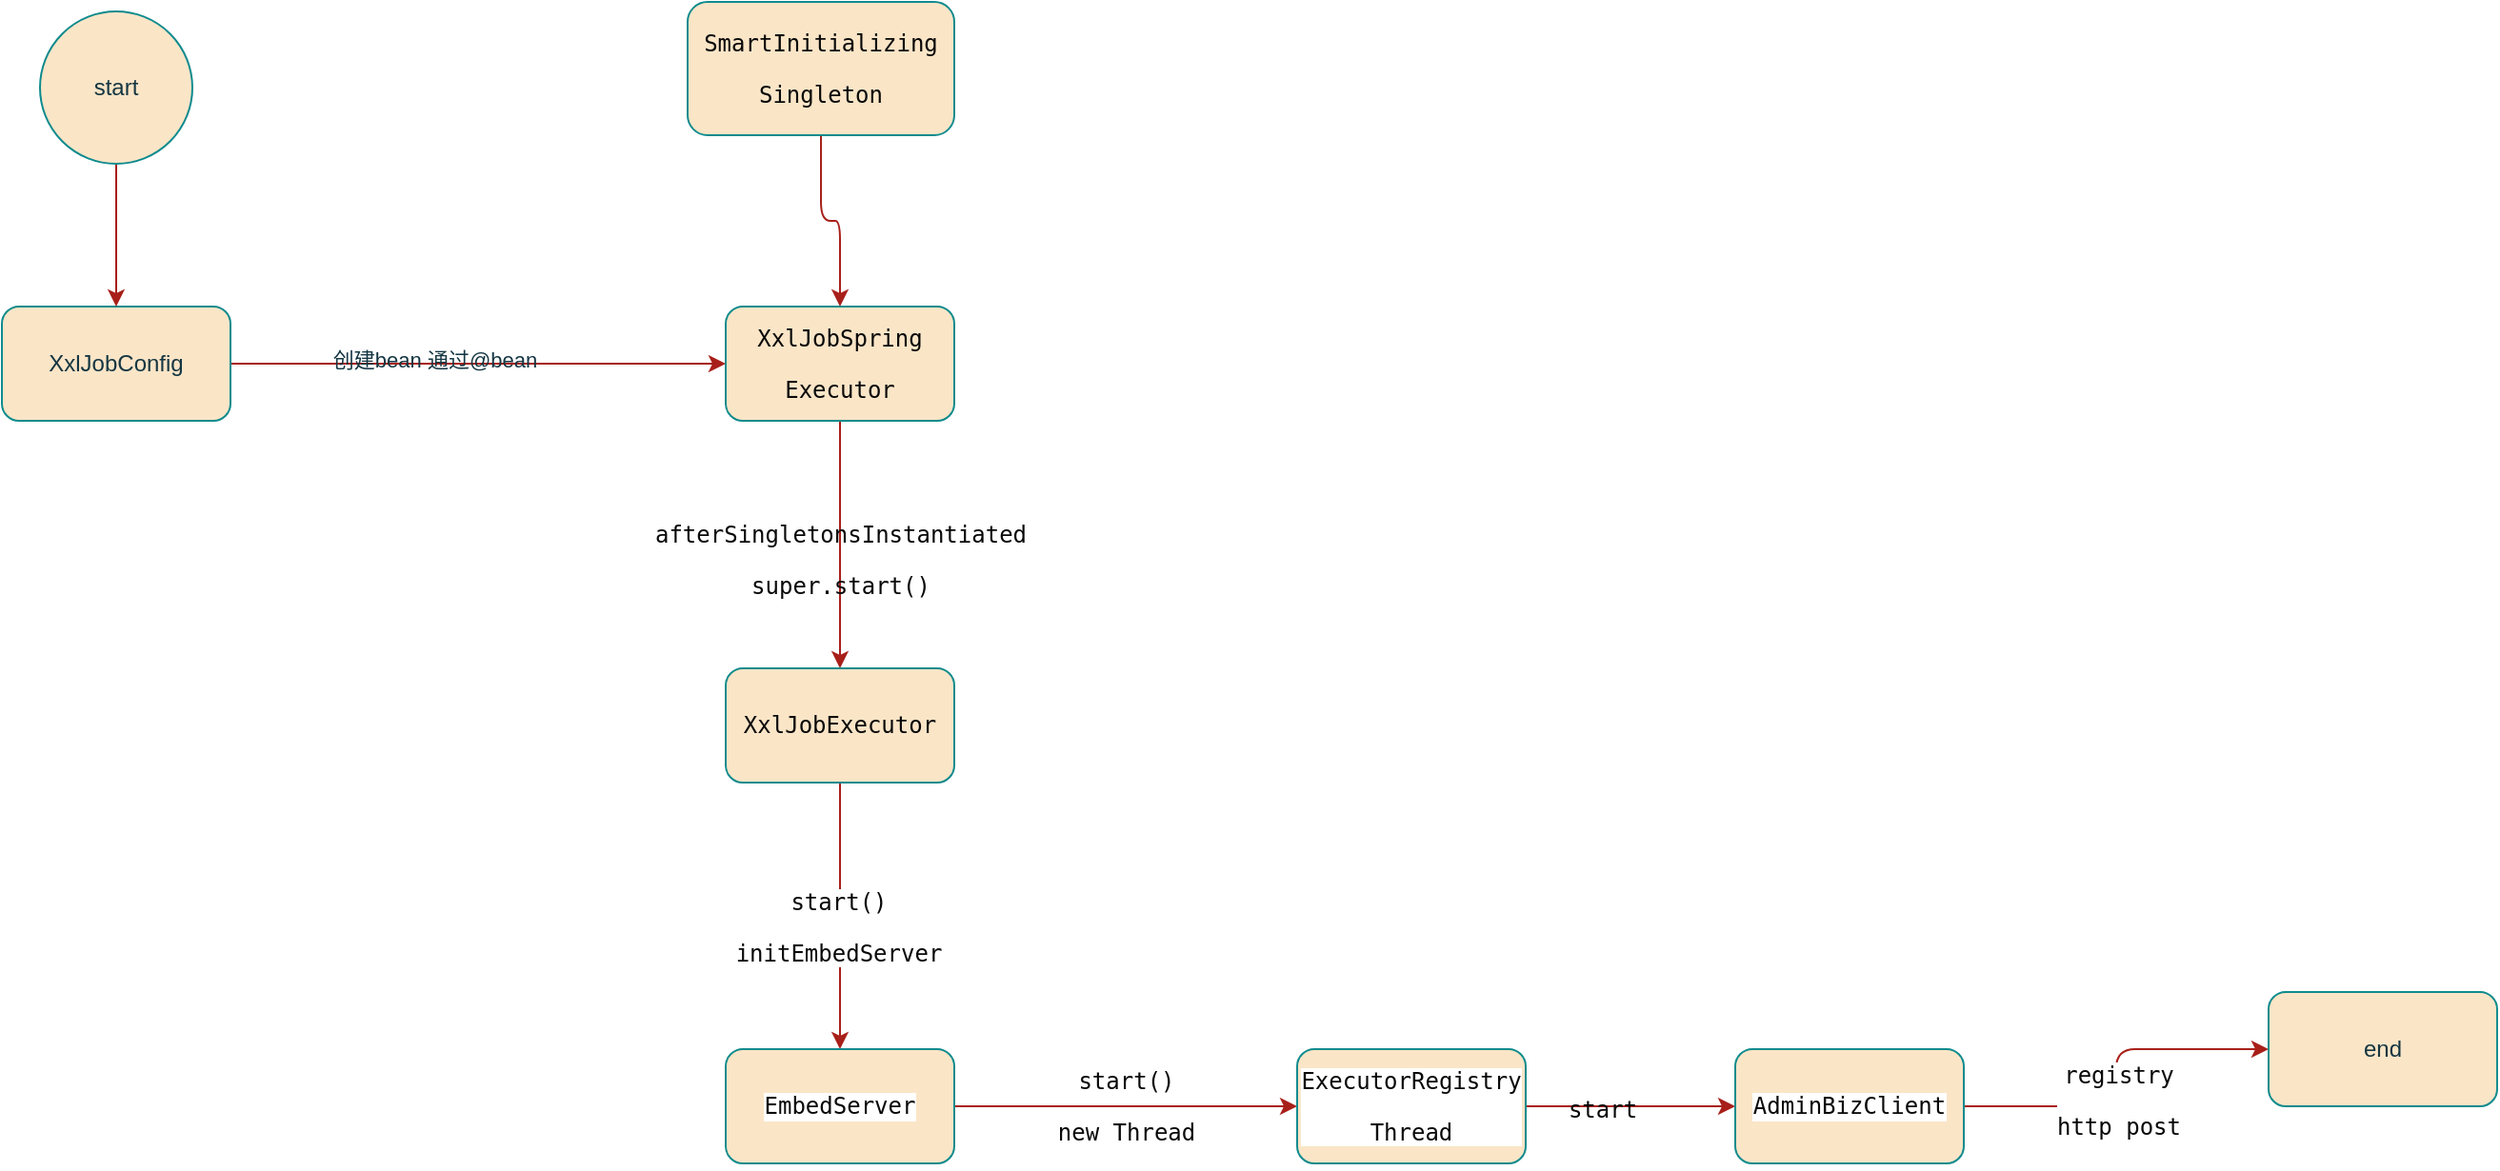 <mxfile version="20.8.16" type="device" pages="2"><diagram name="定时服务节点注册" id="L4gDUB5HOPaYCPxyjkHu"><mxGraphModel dx="1562" dy="859" grid="1" gridSize="10" guides="1" tooltips="1" connect="1" arrows="1" fold="1" page="1" pageScale="1" pageWidth="827" pageHeight="1169" background="none" math="0" shadow="0"><root><mxCell id="0"/><mxCell id="1" parent="0"/><mxCell id="UtM-PFLI9E5dDEgyjao9-10" value="" style="edgeStyle=orthogonalEdgeStyle;rounded=1;orthogonalLoop=1;jettySize=auto;html=1;labelBackgroundColor=none;strokeColor=#A8201A;fontColor=default;" parent="1" source="UtM-PFLI9E5dDEgyjao9-1" target="UtM-PFLI9E5dDEgyjao9-9" edge="1"><mxGeometry relative="1" as="geometry"/></mxCell><mxCell id="wSPWmWdZG0EXMUk1CF8J-2" value="创建bean 通过@bean&lt;br&gt;" style="edgeLabel;html=1;align=center;verticalAlign=middle;resizable=0;points=[];labelBackgroundColor=none;fontColor=#143642;" parent="UtM-PFLI9E5dDEgyjao9-10" vertex="1" connectable="0"><mxGeometry x="-0.18" y="2" relative="1" as="geometry"><mxPoint as="offset"/></mxGeometry></mxCell><mxCell id="UtM-PFLI9E5dDEgyjao9-1" value="XxlJobConfig" style="rounded=1;whiteSpace=wrap;html=1;labelBackgroundColor=none;fillColor=#FAE5C7;strokeColor=#0F8B8D;fontColor=#143642;" parent="1" vertex="1"><mxGeometry x="10" y="180" width="120" height="60" as="geometry"/></mxCell><mxCell id="UtM-PFLI9E5dDEgyjao9-8" value="" style="edgeStyle=orthogonalEdgeStyle;rounded=1;orthogonalLoop=1;jettySize=auto;html=1;labelBackgroundColor=none;strokeColor=#A8201A;fontColor=default;entryX=0.5;entryY=0;entryDx=0;entryDy=0;" parent="1" source="UtM-PFLI9E5dDEgyjao9-7" target="UtM-PFLI9E5dDEgyjao9-9" edge="1"><mxGeometry relative="1" as="geometry"/></mxCell><mxCell id="UtM-PFLI9E5dDEgyjao9-7" value="&lt;div style=&quot;color: rgb(8, 8, 8); font-family: &amp;quot;JetBrains Mono&amp;quot;, monospace; font-size: 9pt;&quot;&gt;&lt;pre style=&quot;&quot;&gt;SmartInitializing&lt;/pre&gt;&lt;pre style=&quot;&quot;&gt;Singleton&lt;/pre&gt;&lt;/div&gt;" style="rounded=1;whiteSpace=wrap;html=1;labelBackgroundColor=none;fillColor=#FAE5C7;strokeColor=#0F8B8D;fontColor=#143642;" parent="1" vertex="1"><mxGeometry x="370" y="20" width="140" height="70" as="geometry"/></mxCell><mxCell id="UtM-PFLI9E5dDEgyjao9-12" value="" style="edgeStyle=orthogonalEdgeStyle;rounded=1;orthogonalLoop=1;jettySize=auto;html=1;labelBackgroundColor=none;strokeColor=#A8201A;fontColor=default;" parent="1" source="UtM-PFLI9E5dDEgyjao9-9" target="UtM-PFLI9E5dDEgyjao9-11" edge="1"><mxGeometry relative="1" as="geometry"/></mxCell><mxCell id="wSPWmWdZG0EXMUk1CF8J-3" value="&lt;div style=&quot;color: rgb(8, 8, 8); font-family: &amp;quot;JetBrains Mono&amp;quot;, monospace; font-size: 9pt;&quot;&gt;&lt;pre&gt;afterSingletonsInstantiated&lt;/pre&gt;&lt;pre&gt;&lt;div style=&quot;font-family: &amp;quot;JetBrains Mono&amp;quot;, monospace; font-size: 9pt;&quot;&gt;&lt;pre&gt;super.start()&lt;/pre&gt;&lt;/div&gt;&lt;/pre&gt;&lt;/div&gt;" style="edgeLabel;html=1;align=center;verticalAlign=middle;resizable=0;points=[];labelBackgroundColor=none;fontColor=#143642;" parent="UtM-PFLI9E5dDEgyjao9-12" vertex="1" connectable="0"><mxGeometry x="0.291" y="2" relative="1" as="geometry"><mxPoint x="-2" y="-11" as="offset"/></mxGeometry></mxCell><mxCell id="UtM-PFLI9E5dDEgyjao9-9" value="&lt;div style=&quot;color: rgb(8, 8, 8); font-family: &amp;quot;JetBrains Mono&amp;quot;, monospace; font-size: 9pt;&quot;&gt;&lt;pre&gt;&lt;div style=&quot;font-family: &amp;quot;JetBrains Mono&amp;quot;, monospace; font-size: 9pt;&quot;&gt;&lt;pre&gt;&lt;div style=&quot;font-family: &amp;quot;JetBrains Mono&amp;quot;, monospace; font-size: 9pt;&quot;&gt;&lt;pre&gt;XxlJobSpring&lt;/pre&gt;&lt;pre&gt;Executor&lt;/pre&gt;&lt;/div&gt;&lt;/pre&gt;&lt;/div&gt;&lt;/pre&gt;&lt;/div&gt;" style="whiteSpace=wrap;html=1;rounded=1;labelBackgroundColor=none;fillColor=#FAE5C7;strokeColor=#0F8B8D;fontColor=#143642;" parent="1" vertex="1"><mxGeometry x="390" y="180" width="120" height="60" as="geometry"/></mxCell><mxCell id="UtM-PFLI9E5dDEgyjao9-15" value="" style="edgeStyle=orthogonalEdgeStyle;rounded=1;orthogonalLoop=1;jettySize=auto;html=1;labelBackgroundColor=none;strokeColor=#A8201A;fontColor=default;" parent="1" source="UtM-PFLI9E5dDEgyjao9-11" target="UtM-PFLI9E5dDEgyjao9-14" edge="1"><mxGeometry relative="1" as="geometry"/></mxCell><mxCell id="UtM-PFLI9E5dDEgyjao9-16" value="&lt;div style=&quot;color: rgb(8, 8, 8); font-family: &amp;quot;JetBrains Mono&amp;quot;, monospace; font-size: 9pt;&quot;&gt;&lt;pre&gt;&lt;div style=&quot;background-color: rgb(255, 255, 255); font-family: &amp;quot;JetBrains Mono&amp;quot;, monospace; font-size: 9pt;&quot;&gt;&lt;pre&gt;start()&lt;/pre&gt;&lt;pre&gt;&lt;div style=&quot;font-family: &amp;quot;JetBrains Mono&amp;quot;, monospace; font-size: 9pt;&quot;&gt;&lt;pre&gt;initEmbedServer&lt;/pre&gt;&lt;/div&gt;&lt;/pre&gt;&lt;/div&gt;&lt;/pre&gt;&lt;/div&gt;" style="edgeLabel;html=1;align=center;verticalAlign=middle;resizable=0;points=[];labelBackgroundColor=none;fontColor=#143642;rounded=1;" parent="UtM-PFLI9E5dDEgyjao9-15" vertex="1" connectable="0"><mxGeometry x="0.075" y="-1" relative="1" as="geometry"><mxPoint as="offset"/></mxGeometry></mxCell><mxCell id="UtM-PFLI9E5dDEgyjao9-11" value="&lt;pre style=&quot;border-color: var(--border-color); color: rgb(8, 8, 8);&quot;&gt;XxlJobExecutor&lt;/pre&gt;" style="whiteSpace=wrap;html=1;rounded=1;labelBackgroundColor=none;fillColor=#FAE5C7;strokeColor=#0F8B8D;fontColor=#143642;" parent="1" vertex="1"><mxGeometry x="390" y="370" width="120" height="60" as="geometry"/></mxCell><mxCell id="UtM-PFLI9E5dDEgyjao9-18" value="" style="edgeStyle=orthogonalEdgeStyle;rounded=1;orthogonalLoop=1;jettySize=auto;html=1;labelBackgroundColor=none;strokeColor=#A8201A;fontColor=default;" parent="1" source="UtM-PFLI9E5dDEgyjao9-14" target="UtM-PFLI9E5dDEgyjao9-17" edge="1"><mxGeometry relative="1" as="geometry"/></mxCell><mxCell id="UtM-PFLI9E5dDEgyjao9-19" value="&lt;div style=&quot;color: rgb(8, 8, 8); font-family: &amp;quot;JetBrains Mono&amp;quot;, monospace; font-size: 9pt;&quot;&gt;&lt;pre&gt;start()&lt;/pre&gt;&lt;pre&gt;&lt;div style=&quot;background-color: rgb(255, 255, 255); font-family: &amp;quot;JetBrains Mono&amp;quot;, monospace; font-size: 9pt;&quot;&gt;&lt;pre&gt;new Thread&lt;/pre&gt;&lt;/div&gt;&lt;/pre&gt;&lt;/div&gt;" style="edgeLabel;html=1;align=center;verticalAlign=middle;resizable=0;points=[];labelBackgroundColor=none;fontColor=#143642;rounded=1;" parent="UtM-PFLI9E5dDEgyjao9-18" vertex="1" connectable="0"><mxGeometry relative="1" as="geometry"><mxPoint as="offset"/></mxGeometry></mxCell><mxCell id="UtM-PFLI9E5dDEgyjao9-14" value="&lt;div style=&quot;background-color:#ffffff;color:#080808;font-family:'JetBrains Mono',monospace;font-size:9.0pt;&quot;&gt;&lt;pre&gt;EmbedServer&lt;/pre&gt;&lt;/div&gt;" style="whiteSpace=wrap;html=1;rounded=1;labelBackgroundColor=none;fillColor=#FAE5C7;strokeColor=#0F8B8D;fontColor=#143642;" parent="1" vertex="1"><mxGeometry x="390" y="570" width="120" height="60" as="geometry"/></mxCell><mxCell id="UtM-PFLI9E5dDEgyjao9-21" value="" style="edgeStyle=orthogonalEdgeStyle;rounded=1;orthogonalLoop=1;jettySize=auto;html=1;labelBackgroundColor=none;strokeColor=#A8201A;fontColor=default;" parent="1" source="UtM-PFLI9E5dDEgyjao9-17" target="UtM-PFLI9E5dDEgyjao9-20" edge="1"><mxGeometry relative="1" as="geometry"/></mxCell><mxCell id="wSPWmWdZG0EXMUk1CF8J-4" value="&lt;div style=&quot;color: rgb(8, 8, 8); font-family: &amp;quot;JetBrains Mono&amp;quot;, monospace; font-size: 9pt;&quot;&gt;&lt;pre&gt;start&lt;/pre&gt;&lt;/div&gt;" style="edgeLabel;html=1;align=center;verticalAlign=middle;resizable=0;points=[];labelBackgroundColor=none;fontColor=#143642;" parent="UtM-PFLI9E5dDEgyjao9-21" vertex="1" connectable="0"><mxGeometry x="-0.28" y="-2" relative="1" as="geometry"><mxPoint as="offset"/></mxGeometry></mxCell><mxCell id="UtM-PFLI9E5dDEgyjao9-17" value="&lt;div style=&quot;background-color:#ffffff;color:#080808;font-family:'JetBrains Mono',monospace;font-size:9.0pt;&quot;&gt;&lt;pre&gt;&lt;div style=&quot;font-family: &amp;quot;JetBrains Mono&amp;quot;, monospace; font-size: 9pt;&quot;&gt;&lt;pre&gt;&lt;pre style=&quot;border-color: var(--border-color);&quot;&gt;ExecutorRegistry&lt;/pre&gt;&lt;pre style=&quot;border-color: var(--border-color);&quot;&gt;Thread&lt;/pre&gt;&lt;/pre&gt;&lt;/div&gt;&lt;/pre&gt;&lt;/div&gt;" style="whiteSpace=wrap;html=1;rounded=1;labelBackgroundColor=none;fillColor=#FAE5C7;strokeColor=#0F8B8D;fontColor=#143642;" parent="1" vertex="1"><mxGeometry x="690" y="570" width="120" height="60" as="geometry"/></mxCell><mxCell id="UtM-PFLI9E5dDEgyjao9-23" value="" style="edgeStyle=orthogonalEdgeStyle;rounded=1;orthogonalLoop=1;jettySize=auto;html=1;labelBackgroundColor=none;strokeColor=#A8201A;fontColor=default;" parent="1" source="UtM-PFLI9E5dDEgyjao9-20" target="UtM-PFLI9E5dDEgyjao9-22" edge="1"><mxGeometry relative="1" as="geometry"/></mxCell><mxCell id="UtM-PFLI9E5dDEgyjao9-24" value="&lt;div style=&quot;background-color:#ffffff;color:#080808;font-family:'JetBrains Mono',monospace;font-size:9.0pt;&quot;&gt;&lt;pre&gt;registry&lt;/pre&gt;&lt;pre&gt;http post&lt;/pre&gt;&lt;/div&gt;" style="edgeLabel;html=1;align=center;verticalAlign=middle;resizable=0;points=[];labelBackgroundColor=none;fontColor=#143642;rounded=1;" parent="UtM-PFLI9E5dDEgyjao9-23" vertex="1" connectable="0"><mxGeometry x="-0.125" y="-1" relative="1" as="geometry"><mxPoint as="offset"/></mxGeometry></mxCell><mxCell id="UtM-PFLI9E5dDEgyjao9-20" value="&lt;div style=&quot;background-color:#ffffff;color:#080808;font-family:'JetBrains Mono',monospace;font-size:9.0pt;&quot;&gt;&lt;pre&gt;&lt;div style=&quot;font-family: &amp;quot;JetBrains Mono&amp;quot;, monospace; font-size: 9pt;&quot;&gt;&lt;pre&gt;AdminBizClient&lt;/pre&gt;&lt;/div&gt;&lt;/pre&gt;&lt;/div&gt;" style="whiteSpace=wrap;html=1;rounded=1;labelBackgroundColor=none;fillColor=#FAE5C7;strokeColor=#0F8B8D;fontColor=#143642;" parent="1" vertex="1"><mxGeometry x="920" y="570" width="120" height="60" as="geometry"/></mxCell><mxCell id="UtM-PFLI9E5dDEgyjao9-22" value="end" style="whiteSpace=wrap;html=1;rounded=1;labelBackgroundColor=none;fillColor=#FAE5C7;strokeColor=#0F8B8D;fontColor=#143642;" parent="1" vertex="1"><mxGeometry x="1200" y="540" width="120" height="60" as="geometry"/></mxCell><mxCell id="wSPWmWdZG0EXMUk1CF8J-6" value="" style="edgeStyle=orthogonalEdgeStyle;rounded=0;orthogonalLoop=1;jettySize=auto;html=1;labelBackgroundColor=none;strokeColor=#A8201A;fontColor=default;" parent="1" source="wSPWmWdZG0EXMUk1CF8J-5" target="UtM-PFLI9E5dDEgyjao9-1" edge="1"><mxGeometry relative="1" as="geometry"/></mxCell><mxCell id="wSPWmWdZG0EXMUk1CF8J-5" value="start&lt;br&gt;" style="ellipse;whiteSpace=wrap;html=1;aspect=fixed;labelBackgroundColor=none;fillColor=#FAE5C7;strokeColor=#0F8B8D;fontColor=#143642;" parent="1" vertex="1"><mxGeometry x="30" y="25" width="80" height="80" as="geometry"/></mxCell></root></mxGraphModel></diagram><diagram id="OxEUelnoT9tCixduqyT8" name="领域模型分析"><mxGraphModel dx="1562" dy="859" grid="1" gridSize="10" guides="1" tooltips="1" connect="1" arrows="1" fold="1" page="1" pageScale="1" pageWidth="827" pageHeight="1169" math="0" shadow="0"><root><mxCell id="0"/><mxCell id="1" parent="0"/><mxCell id="9LwxKNabf2dvlCQmlLuv-4" value="" style="edgeStyle=orthogonalEdgeStyle;rounded=0;orthogonalLoop=1;jettySize=auto;html=1;" parent="1" source="9LwxKNabf2dvlCQmlLuv-2" target="9LwxKNabf2dvlCQmlLuv-3" edge="1"><mxGeometry relative="1" as="geometry"/></mxCell><mxCell id="9LwxKNabf2dvlCQmlLuv-10" value="1:n" style="edgeLabel;html=1;align=center;verticalAlign=middle;resizable=0;points=[];" parent="9LwxKNabf2dvlCQmlLuv-4" vertex="1" connectable="0"><mxGeometry x="-0.341" y="2" relative="1" as="geometry"><mxPoint as="offset"/></mxGeometry></mxCell><mxCell id="9LwxKNabf2dvlCQmlLuv-2" value="医院&lt;br&gt;" style="rounded=0;whiteSpace=wrap;html=1;" parent="1" vertex="1"><mxGeometry x="100" y="10" width="120" height="60" as="geometry"/></mxCell><mxCell id="9LwxKNabf2dvlCQmlLuv-36" style="edgeStyle=orthogonalEdgeStyle;rounded=0;orthogonalLoop=1;jettySize=auto;html=1;" parent="1" source="9LwxKNabf2dvlCQmlLuv-3" target="9LwxKNabf2dvlCQmlLuv-5" edge="1"><mxGeometry relative="1" as="geometry"><Array as="points"><mxPoint x="540" y="140"/><mxPoint x="130" y="140"/></Array></mxGeometry></mxCell><mxCell id="9LwxKNabf2dvlCQmlLuv-37" value="N:N" style="edgeLabel;html=1;align=center;verticalAlign=middle;resizable=0;points=[];" parent="9LwxKNabf2dvlCQmlLuv-36" vertex="1" connectable="0"><mxGeometry x="0.119" y="3" relative="1" as="geometry"><mxPoint as="offset"/></mxGeometry></mxCell><mxCell id="9LwxKNabf2dvlCQmlLuv-3" value="医生" style="rounded=0;whiteSpace=wrap;html=1;" parent="1" vertex="1"><mxGeometry x="480" y="10" width="120" height="60" as="geometry"/></mxCell><mxCell id="9LwxKNabf2dvlCQmlLuv-5" value="大项" style="rounded=0;whiteSpace=wrap;html=1;" parent="1" vertex="1"><mxGeometry x="80" y="280" width="120" height="60" as="geometry"/></mxCell><mxCell id="9LwxKNabf2dvlCQmlLuv-8" style="edgeStyle=orthogonalEdgeStyle;rounded=0;orthogonalLoop=1;jettySize=auto;html=1;entryX=1;entryY=0.5;entryDx=0;entryDy=0;" parent="1" source="9LwxKNabf2dvlCQmlLuv-6" target="9LwxKNabf2dvlCQmlLuv-5" edge="1"><mxGeometry relative="1" as="geometry"/></mxCell><mxCell id="9LwxKNabf2dvlCQmlLuv-9" value="n:1&lt;br&gt;" style="edgeLabel;html=1;align=center;verticalAlign=middle;resizable=0;points=[];" parent="9LwxKNabf2dvlCQmlLuv-8" vertex="1" connectable="0"><mxGeometry x="-0.489" y="-2" relative="1" as="geometry"><mxPoint as="offset"/></mxGeometry></mxCell><mxCell id="9LwxKNabf2dvlCQmlLuv-12" value="" style="edgeStyle=orthogonalEdgeStyle;rounded=0;orthogonalLoop=1;jettySize=auto;html=1;" parent="1" source="9LwxKNabf2dvlCQmlLuv-6" target="9LwxKNabf2dvlCQmlLuv-11" edge="1"><mxGeometry relative="1" as="geometry"/></mxCell><mxCell id="9LwxKNabf2dvlCQmlLuv-13" value="1：n" style="edgeLabel;html=1;align=center;verticalAlign=middle;resizable=0;points=[];" parent="9LwxKNabf2dvlCQmlLuv-12" vertex="1" connectable="0"><mxGeometry x="0.067" relative="1" as="geometry"><mxPoint as="offset"/></mxGeometry></mxCell><mxCell id="9LwxKNabf2dvlCQmlLuv-23" value="" style="edgeStyle=orthogonalEdgeStyle;rounded=0;orthogonalLoop=1;jettySize=auto;html=1;" parent="1" source="9LwxKNabf2dvlCQmlLuv-6" target="9LwxKNabf2dvlCQmlLuv-22" edge="1"><mxGeometry relative="1" as="geometry"/></mxCell><mxCell id="9LwxKNabf2dvlCQmlLuv-24" value="1：n" style="edgeLabel;html=1;align=center;verticalAlign=middle;resizable=0;points=[];" parent="9LwxKNabf2dvlCQmlLuv-23" vertex="1" connectable="0"><mxGeometry x="0.025" y="1" relative="1" as="geometry"><mxPoint as="offset"/></mxGeometry></mxCell><mxCell id="9LwxKNabf2dvlCQmlLuv-6" value="检测机构" style="whiteSpace=wrap;html=1;" parent="1" vertex="1"><mxGeometry x="380" y="280" width="120" height="60" as="geometry"/></mxCell><mxCell id="9LwxKNabf2dvlCQmlLuv-19" style="edgeStyle=orthogonalEdgeStyle;rounded=0;orthogonalLoop=1;jettySize=auto;html=1;entryX=1;entryY=0.5;entryDx=0;entryDy=0;" parent="1" source="9LwxKNabf2dvlCQmlLuv-11" target="9LwxKNabf2dvlCQmlLuv-3" edge="1"><mxGeometry relative="1" as="geometry"/></mxCell><mxCell id="9LwxKNabf2dvlCQmlLuv-20" value="n:1" style="edgeLabel;html=1;align=center;verticalAlign=middle;resizable=0;points=[];" parent="9LwxKNabf2dvlCQmlLuv-19" vertex="1" connectable="0"><mxGeometry x="-0.288" relative="1" as="geometry"><mxPoint as="offset"/></mxGeometry></mxCell><mxCell id="9LwxKNabf2dvlCQmlLuv-11" value="专员&lt;br&gt;" style="whiteSpace=wrap;html=1;" parent="1" vertex="1"><mxGeometry x="780" y="10" width="120" height="60" as="geometry"/></mxCell><mxCell id="9LwxKNabf2dvlCQmlLuv-26" style="edgeStyle=orthogonalEdgeStyle;rounded=0;orthogonalLoop=1;jettySize=auto;html=1;entryX=1;entryY=0.5;entryDx=0;entryDy=0;" parent="1" source="9LwxKNabf2dvlCQmlLuv-21" target="9LwxKNabf2dvlCQmlLuv-22" edge="1"><mxGeometry relative="1" as="geometry"/></mxCell><mxCell id="9LwxKNabf2dvlCQmlLuv-27" value="1：1" style="edgeLabel;html=1;align=center;verticalAlign=middle;resizable=0;points=[];" parent="9LwxKNabf2dvlCQmlLuv-26" vertex="1" connectable="0"><mxGeometry x="-0.204" y="3" relative="1" as="geometry"><mxPoint as="offset"/></mxGeometry></mxCell><mxCell id="9LwxKNabf2dvlCQmlLuv-29" value="" style="edgeStyle=orthogonalEdgeStyle;rounded=0;orthogonalLoop=1;jettySize=auto;html=1;" parent="1" source="9LwxKNabf2dvlCQmlLuv-21" target="9LwxKNabf2dvlCQmlLuv-28" edge="1"><mxGeometry relative="1" as="geometry"/></mxCell><mxCell id="9LwxKNabf2dvlCQmlLuv-34" style="edgeStyle=orthogonalEdgeStyle;rounded=0;orthogonalLoop=1;jettySize=auto;html=1;entryX=0.5;entryY=1;entryDx=0;entryDy=0;" parent="1" source="9LwxKNabf2dvlCQmlLuv-21" target="9LwxKNabf2dvlCQmlLuv-3" edge="1"><mxGeometry relative="1" as="geometry"><Array as="points"><mxPoint x="540" y="600"/><mxPoint x="540" y="150"/></Array></mxGeometry></mxCell><mxCell id="9LwxKNabf2dvlCQmlLuv-35" value="1:n" style="edgeLabel;html=1;align=center;verticalAlign=middle;resizable=0;points=[];" parent="9LwxKNabf2dvlCQmlLuv-34" vertex="1" connectable="0"><mxGeometry x="-0.043" y="-2" relative="1" as="geometry"><mxPoint as="offset"/></mxGeometry></mxCell><mxCell id="9LwxKNabf2dvlCQmlLuv-21" value="患者&lt;br&gt;" style="whiteSpace=wrap;html=1;" parent="1" vertex="1"><mxGeometry x="600" y="585" width="120" height="60" as="geometry"/></mxCell><mxCell id="9LwxKNabf2dvlCQmlLuv-22" value="检测项目" style="whiteSpace=wrap;html=1;" parent="1" vertex="1"><mxGeometry x="354" y="590" width="120" height="60" as="geometry"/></mxCell><mxCell id="9LwxKNabf2dvlCQmlLuv-28" value="检测单" style="whiteSpace=wrap;html=1;" parent="1" vertex="1"><mxGeometry x="827" y="585" width="120" height="60" as="geometry"/></mxCell><mxCell id="9LwxKNabf2dvlCQmlLuv-32" style="edgeStyle=orthogonalEdgeStyle;rounded=0;orthogonalLoop=1;jettySize=auto;html=1;entryX=0;entryY=0.633;entryDx=0;entryDy=0;entryPerimeter=0;" parent="1" source="9LwxKNabf2dvlCQmlLuv-30" target="9LwxKNabf2dvlCQmlLuv-22" edge="1"><mxGeometry relative="1" as="geometry"/></mxCell><mxCell id="9LwxKNabf2dvlCQmlLuv-33" value="1:n" style="edgeLabel;html=1;align=center;verticalAlign=middle;resizable=0;points=[];" parent="9LwxKNabf2dvlCQmlLuv-32" vertex="1" connectable="0"><mxGeometry x="0.115" y="-1" relative="1" as="geometry"><mxPoint as="offset"/></mxGeometry></mxCell><mxCell id="9LwxKNabf2dvlCQmlLuv-30" value="审核员&lt;br&gt;" style="whiteSpace=wrap;html=1;" parent="1" vertex="1"><mxGeometry x="50" y="590" width="120" height="60" as="geometry"/></mxCell></root></mxGraphModel></diagram></mxfile>